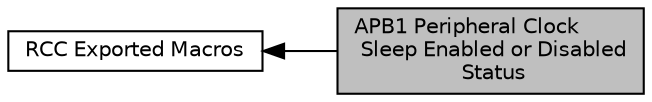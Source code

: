 digraph "APB1 Peripheral Clock Sleep Enabled or Disabled Status"
{
  edge [fontname="Helvetica",fontsize="10",labelfontname="Helvetica",labelfontsize="10"];
  node [fontname="Helvetica",fontsize="10",shape=box];
  rankdir=LR;
  Node1 [label="APB1 Peripheral Clock\l Sleep Enabled or Disabled\l Status",height=0.2,width=0.4,color="black", fillcolor="grey75", style="filled", fontcolor="black",tooltip="Check whether the APB1 peripheral clock during Low Power (Sleep) mode is enabled or not."];
  Node2 [label="RCC Exported Macros",height=0.2,width=0.4,color="black", fillcolor="white", style="filled",URL="$group__RCC__Exported__Macros.html",tooltip=" "];
  Node2->Node1 [shape=plaintext, dir="back", style="solid"];
}

